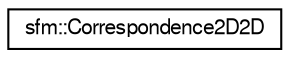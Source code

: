 digraph "Graphical Class Hierarchy"
{
  edge [fontname="FreeSans",fontsize="10",labelfontname="FreeSans",labelfontsize="10"];
  node [fontname="FreeSans",fontsize="10",shape=record];
  rankdir="LR";
  Node0 [label="sfm::Correspondence2D2D",height=0.2,width=0.4,color="black", fillcolor="white", style="filled",URL="$structsfm_1_1_correspondence2_d2_d.html",tooltip="Two image coordinates which correspond to each other in terms of observing the same point in the scen..."];
}
